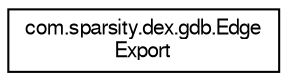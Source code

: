 digraph "Graphical Class Hierarchy"
{
  edge [fontname="FreeSans",fontsize="10",labelfontname="FreeSans",labelfontsize="10"];
  node [fontname="FreeSans",fontsize="10",shape=record];
  rankdir="LR";
  Node1 [label="com.sparsity.dex.gdb.Edge\lExport",height=0.2,width=0.4,color="black", fillcolor="white", style="filled",URL="$classcom_1_1sparsity_1_1dex_1_1gdb_1_1EdgeExport.html",tooltip="Stores edge exporting values."];
}
